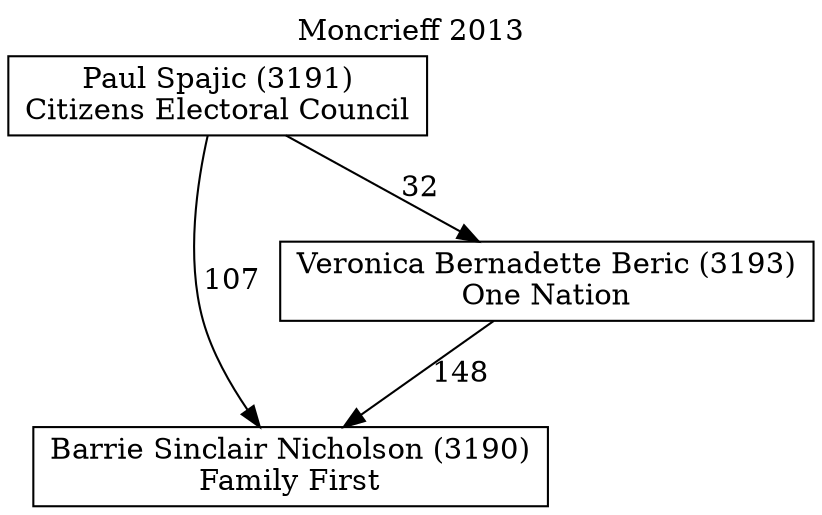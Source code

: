 // House preference flow
digraph "Barrie Sinclair Nicholson (3190)_Moncrieff_2013" {
	graph [label="Moncrieff 2013" labelloc=t mclimit=10]
	node [shape=box]
	"Barrie Sinclair Nicholson (3190)" [label="Barrie Sinclair Nicholson (3190)
Family First"]
	"Veronica Bernadette Beric (3193)" [label="Veronica Bernadette Beric (3193)
One Nation"]
	"Paul Spajic (3191)" [label="Paul Spajic (3191)
Citizens Electoral Council"]
	"Veronica Bernadette Beric (3193)" -> "Barrie Sinclair Nicholson (3190)" [label=148]
	"Paul Spajic (3191)" -> "Veronica Bernadette Beric (3193)" [label=32]
	"Paul Spajic (3191)" -> "Barrie Sinclair Nicholson (3190)" [label=107]
}
